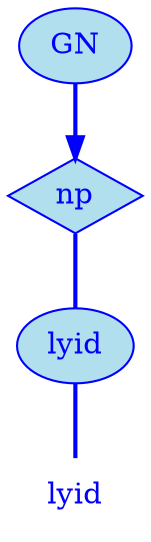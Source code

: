 digraph g {
	graph [bb="0,0,56,252"];
	node [label="\N"];
	graph [_draw_="c 5 -white C 5 -white P 4 0 0 0 252 56 252 56 0 ",
		xdotversion="1.2"];
	"mc1s1_t1#token84" [label=lyid, shape=plaintext, fillcolor=lightblue2, fontcolor=blue, pos="28,18", width="0.75", height="0.50", _ldraw_="F 14.000000 11 -Times-Roman c 4 -blue T 28 13 0 24 4 -lyid "];
	"mc1s1_W1#wordmc1s1_t1#token" [label=lyid, shape=ellipse, fillcolor=lightblue2, fontcolor=blue, pos="28,90", width="0.78", height="0.50", color=blue, style=filled, _draw_="S 6 -filled c 4 -blue C 10 -lightblue2 E 28 90 28 18 ", _ldraw_="F 14.000000 11 -Times-Roman c 4 -blue T 28 85 0 24 4 -lyid "];
	"mc1s1_P13#pos" [label=np, shape=diamond, fillcolor=lightblue2, fontcolor=blue, pos="28,162", width="0.75", height="0.50", color=blue, style=filled, _draw_="S 6 -filled c 4 -blue C 10 -lightblue2 P 4 28 180 1 162 28 144 55 162 ", _ldraw_="F 14.000000 11 -Times-Roman c 4 -blue T 28 157 0 17 2 -np "];
	"mc1s1_chk0#chunk" [label=GN, fillcolor=lightblue2, fontcolor=blue, pos="28,234", width="0.75", height="0.50", color=blue, style=filled, arrowhead=doubleoctagon, _draw_="S 6 -filled c 4 -blue C 10 -lightblue2 E 28 234 27 18 ", _ldraw_="F 14.000000 11 -Times-Roman c 4 -blue T 28 229 0 22 2 -GN "];
	"mc1s1_W1#wordmc1s1_t1#token" -> "mc1s1_t1#token84" [arrowhead=none, color=blue, fontcolor=blue, style=bold, minlen=1, pos="28,72 28,61 28,47 28,36", _draw_="S 4 -bold c 4 -blue B 4 28 72 28 61 28 47 28 36 "];
	"mc1s1_P13#pos" -> "mc1s1_W1#wordmc1s1_t1#token" [arrowhead=none, color=blue, fontcolor=blue, style=bold, minlen=1, pos="28,144 28,133 28,119 28,108", _draw_="S 4 -bold c 4 -blue B 4 28 144 28 133 28 119 28 108 "];
	"mc1s1_chk0#chunk" -> "mc1s1_P13#pos" [color=blue, fontcolor=blue, style=bold, minlen=1, pos="e,28,180 28,216 28,208 28,199 28,190", shape=normal, _draw_="S 4 -bold c 4 -blue B 4 28 216 28 208 28 199 28 190 ", _hdraw_="S 5 -solid S 15 -setlinewidth(1) c 4 -blue C 4 -blue P 3 32 190 28 180 25 190 "];
}
